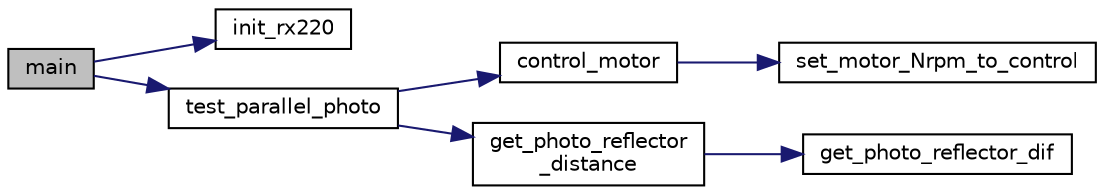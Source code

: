 digraph "main"
{
 // LATEX_PDF_SIZE
  edge [fontname="Helvetica",fontsize="10",labelfontname="Helvetica",labelfontsize="10"];
  node [fontname="Helvetica",fontsize="10",shape=record];
  rankdir="LR";
  Node1 [label="main",height=0.2,width=0.4,color="black", fillcolor="grey75", style="filled", fontcolor="black",tooltip=" "];
  Node1 -> Node2 [color="midnightblue",fontsize="10",style="solid",fontname="Helvetica"];
  Node2 [label="init_rx220",height=0.2,width=0.4,color="black", fillcolor="white", style="filled",URL="$init__rx220_8c.html#ad67fc799d22f03b36e464c59af4a92fd",tooltip=" "];
  Node1 -> Node3 [color="midnightblue",fontsize="10",style="solid",fontname="Helvetica"];
  Node3 [label="test_parallel_photo",height=0.2,width=0.4,color="black", fillcolor="white", style="filled",URL="$test__function_8c.html#a4d5084c6064c94b0ee5239792af9bb42",tooltip="壁との並走テスト"];
  Node3 -> Node4 [color="midnightblue",fontsize="10",style="solid",fontname="Helvetica"];
  Node4 [label="control_motor",height=0.2,width=0.4,color="black", fillcolor="white", style="filled",URL="$control__motor_8c.html#ad515942cfb6a95edfffddcb5545fd2d2",tooltip="与えられた、並進速度(lin_vel)と回転速度(ang_vel)で、車体を制御"];
  Node4 -> Node5 [color="midnightblue",fontsize="10",style="solid",fontname="Helvetica"];
  Node5 [label="set_motor_Nrpm_to_control",height=0.2,width=0.4,color="black", fillcolor="white", style="filled",URL="$control__motor_8c.html#a4d0af57446acf6b0e23b5ddc01087cef",tooltip="左右輪の回転数を指示"];
  Node3 -> Node6 [color="midnightblue",fontsize="10",style="solid",fontname="Helvetica"];
  Node6 [label="get_photo_reflector\l_distance",height=0.2,width=0.4,color="black", fillcolor="white", style="filled",URL="$photo__reflector_8c.html#aad9c313aeb5bdb8fa2af97bb34bdb9c6",tooltip="フォトリフレクタで計測した距離を取得"];
  Node6 -> Node7 [color="midnightblue",fontsize="10",style="solid",fontname="Helvetica"];
  Node7 [label="get_photo_reflector_dif",height=0.2,width=0.4,color="black", fillcolor="white", style="filled",URL="$photo__reflector_8c.html#a2fad7caf1bc795389c410e2dde2ca68a",tooltip=" "];
}
